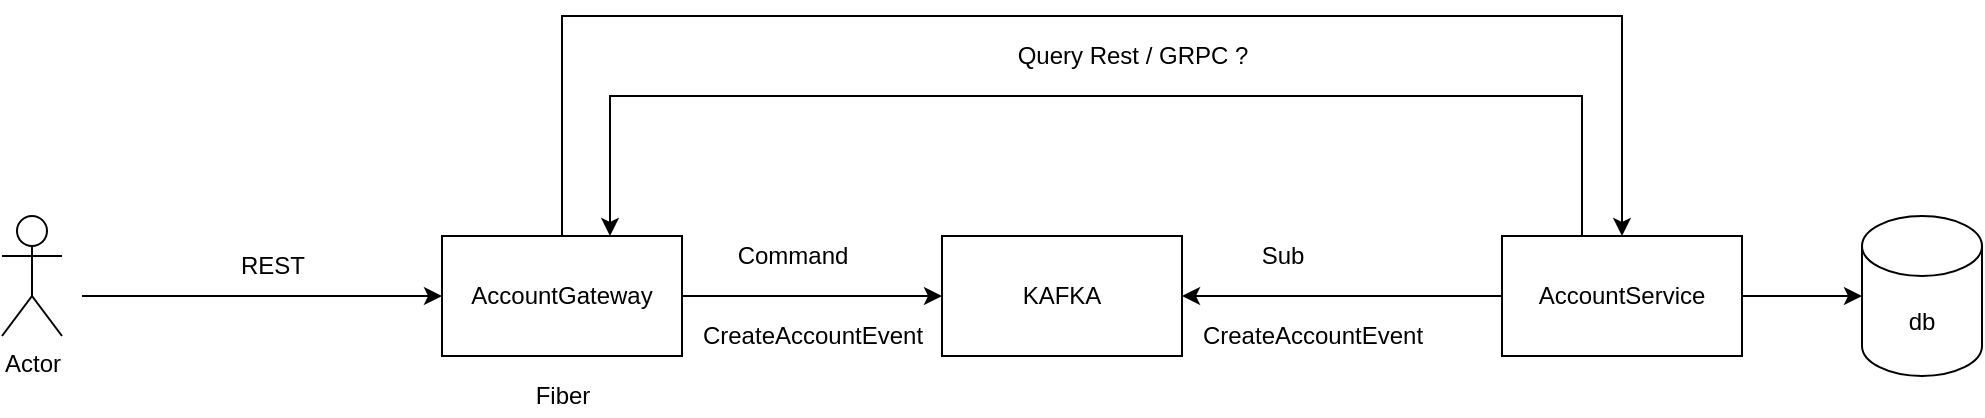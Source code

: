 <mxfile version="17.4.0" type="device"><diagram id="jr0bEejqp_-pQLLepvTF" name="Page-1"><mxGraphModel dx="2276" dy="748" grid="1" gridSize="10" guides="1" tooltips="1" connect="1" arrows="1" fold="1" page="1" pageScale="1" pageWidth="850" pageHeight="1100" math="0" shadow="0"><root><mxCell id="0"/><mxCell id="1" parent="0"/><mxCell id="MNFu8nnWpAL8cRAmkBpO-2" value="KAFKA" style="rounded=0;whiteSpace=wrap;html=1;" vertex="1" parent="1"><mxGeometry x="400" y="340" width="120" height="60" as="geometry"/></mxCell><mxCell id="MNFu8nnWpAL8cRAmkBpO-4" style="edgeStyle=orthogonalEdgeStyle;rounded=0;orthogonalLoop=1;jettySize=auto;html=1;entryX=0;entryY=0.5;entryDx=0;entryDy=0;" edge="1" parent="1" source="MNFu8nnWpAL8cRAmkBpO-3" target="MNFu8nnWpAL8cRAmkBpO-2"><mxGeometry relative="1" as="geometry"/></mxCell><mxCell id="MNFu8nnWpAL8cRAmkBpO-9" style="edgeStyle=orthogonalEdgeStyle;rounded=0;orthogonalLoop=1;jettySize=auto;html=1;entryX=0.5;entryY=0;entryDx=0;entryDy=0;" edge="1" parent="1" source="MNFu8nnWpAL8cRAmkBpO-3" target="MNFu8nnWpAL8cRAmkBpO-6"><mxGeometry relative="1" as="geometry"><Array as="points"><mxPoint x="210" y="230"/><mxPoint x="740" y="230"/></Array></mxGeometry></mxCell><mxCell id="MNFu8nnWpAL8cRAmkBpO-3" value="AccountGateway" style="rounded=0;whiteSpace=wrap;html=1;" vertex="1" parent="1"><mxGeometry x="150" y="340" width="120" height="60" as="geometry"/></mxCell><mxCell id="MNFu8nnWpAL8cRAmkBpO-5" value="Command" style="text;html=1;align=center;verticalAlign=middle;resizable=0;points=[];autosize=1;strokeColor=none;fillColor=none;" vertex="1" parent="1"><mxGeometry x="290" y="340" width="70" height="20" as="geometry"/></mxCell><mxCell id="MNFu8nnWpAL8cRAmkBpO-10" style="edgeStyle=orthogonalEdgeStyle;rounded=0;orthogonalLoop=1;jettySize=auto;html=1;" edge="1" parent="1" source="MNFu8nnWpAL8cRAmkBpO-6"><mxGeometry relative="1" as="geometry"><mxPoint x="860" y="370" as="targetPoint"/></mxGeometry></mxCell><mxCell id="MNFu8nnWpAL8cRAmkBpO-13" style="edgeStyle=orthogonalEdgeStyle;rounded=0;orthogonalLoop=1;jettySize=auto;html=1;entryX=0.7;entryY=0;entryDx=0;entryDy=0;entryPerimeter=0;" edge="1" parent="1" source="MNFu8nnWpAL8cRAmkBpO-6" target="MNFu8nnWpAL8cRAmkBpO-3"><mxGeometry relative="1" as="geometry"><Array as="points"><mxPoint x="720" y="270"/><mxPoint x="234" y="270"/></Array></mxGeometry></mxCell><mxCell id="MNFu8nnWpAL8cRAmkBpO-23" style="edgeStyle=orthogonalEdgeStyle;rounded=0;orthogonalLoop=1;jettySize=auto;html=1;" edge="1" parent="1" source="MNFu8nnWpAL8cRAmkBpO-6" target="MNFu8nnWpAL8cRAmkBpO-2"><mxGeometry relative="1" as="geometry"/></mxCell><mxCell id="MNFu8nnWpAL8cRAmkBpO-6" value="AccountService" style="rounded=0;whiteSpace=wrap;html=1;" vertex="1" parent="1"><mxGeometry x="680" y="340" width="120" height="60" as="geometry"/></mxCell><mxCell id="MNFu8nnWpAL8cRAmkBpO-8" value="CreateAccountEvent" style="text;html=1;align=center;verticalAlign=middle;resizable=0;points=[];autosize=1;strokeColor=none;fillColor=none;" vertex="1" parent="1"><mxGeometry x="270" y="380" width="130" height="20" as="geometry"/></mxCell><mxCell id="MNFu8nnWpAL8cRAmkBpO-12" value="db" style="shape=cylinder3;whiteSpace=wrap;html=1;boundedLbl=1;backgroundOutline=1;size=15;" vertex="1" parent="1"><mxGeometry x="860" y="330" width="60" height="80" as="geometry"/></mxCell><mxCell id="MNFu8nnWpAL8cRAmkBpO-14" value="Query Rest / GRPC ?" style="text;html=1;align=center;verticalAlign=middle;resizable=0;points=[];autosize=1;strokeColor=none;fillColor=none;" vertex="1" parent="1"><mxGeometry x="430" y="240" width="130" height="20" as="geometry"/></mxCell><mxCell id="MNFu8nnWpAL8cRAmkBpO-16" value="Fiber" style="text;html=1;align=center;verticalAlign=middle;resizable=0;points=[];autosize=1;strokeColor=none;fillColor=none;" vertex="1" parent="1"><mxGeometry x="190" y="410" width="40" height="20" as="geometry"/></mxCell><mxCell id="MNFu8nnWpAL8cRAmkBpO-17" value="REST" style="text;html=1;align=center;verticalAlign=middle;resizable=0;points=[];autosize=1;strokeColor=none;fillColor=none;" vertex="1" parent="1"><mxGeometry x="40" y="345" width="50" height="20" as="geometry"/></mxCell><mxCell id="MNFu8nnWpAL8cRAmkBpO-19" style="edgeStyle=orthogonalEdgeStyle;rounded=0;orthogonalLoop=1;jettySize=auto;html=1;" edge="1" parent="1" target="MNFu8nnWpAL8cRAmkBpO-3"><mxGeometry relative="1" as="geometry"><mxPoint x="-30" y="370" as="sourcePoint"/><Array as="points"><mxPoint x="40" y="370"/><mxPoint x="40" y="370"/></Array></mxGeometry></mxCell><mxCell id="MNFu8nnWpAL8cRAmkBpO-21" value="Actor" style="shape=umlActor;verticalLabelPosition=bottom;verticalAlign=top;html=1;outlineConnect=0;" vertex="1" parent="1"><mxGeometry x="-70" y="330" width="30" height="60" as="geometry"/></mxCell><mxCell id="MNFu8nnWpAL8cRAmkBpO-24" value="Sub" style="text;html=1;align=center;verticalAlign=middle;resizable=0;points=[];autosize=1;strokeColor=none;fillColor=none;" vertex="1" parent="1"><mxGeometry x="550" y="340" width="40" height="20" as="geometry"/></mxCell><mxCell id="MNFu8nnWpAL8cRAmkBpO-26" value="CreateAccountEvent" style="text;html=1;align=center;verticalAlign=middle;resizable=0;points=[];autosize=1;strokeColor=none;fillColor=none;" vertex="1" parent="1"><mxGeometry x="520" y="380" width="130" height="20" as="geometry"/></mxCell></root></mxGraphModel></diagram></mxfile>
